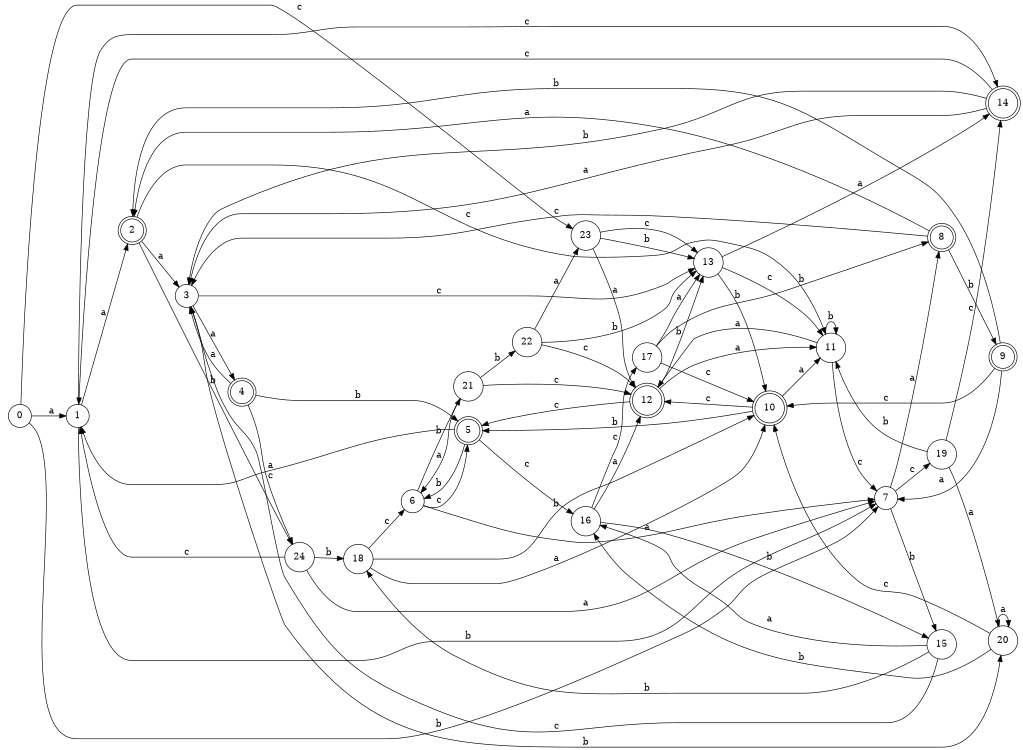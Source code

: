digraph n20_3 {
__start0 [label="" shape="none"];

rankdir=LR;
size="8,5";

s0 [style="filled", color="black", fillcolor="white" shape="circle", label="0"];
s1 [style="filled", color="black", fillcolor="white" shape="circle", label="1"];
s2 [style="rounded,filled", color="black", fillcolor="white" shape="doublecircle", label="2"];
s3 [style="filled", color="black", fillcolor="white" shape="circle", label="3"];
s4 [style="rounded,filled", color="black", fillcolor="white" shape="doublecircle", label="4"];
s5 [style="rounded,filled", color="black", fillcolor="white" shape="doublecircle", label="5"];
s6 [style="filled", color="black", fillcolor="white" shape="circle", label="6"];
s7 [style="filled", color="black", fillcolor="white" shape="circle", label="7"];
s8 [style="rounded,filled", color="black", fillcolor="white" shape="doublecircle", label="8"];
s9 [style="rounded,filled", color="black", fillcolor="white" shape="doublecircle", label="9"];
s10 [style="rounded,filled", color="black", fillcolor="white" shape="doublecircle", label="10"];
s11 [style="filled", color="black", fillcolor="white" shape="circle", label="11"];
s12 [style="rounded,filled", color="black", fillcolor="white" shape="doublecircle", label="12"];
s13 [style="filled", color="black", fillcolor="white" shape="circle", label="13"];
s14 [style="rounded,filled", color="black", fillcolor="white" shape="doublecircle", label="14"];
s15 [style="filled", color="black", fillcolor="white" shape="circle", label="15"];
s16 [style="filled", color="black", fillcolor="white" shape="circle", label="16"];
s17 [style="filled", color="black", fillcolor="white" shape="circle", label="17"];
s18 [style="filled", color="black", fillcolor="white" shape="circle", label="18"];
s19 [style="filled", color="black", fillcolor="white" shape="circle", label="19"];
s20 [style="filled", color="black", fillcolor="white" shape="circle", label="20"];
s21 [style="filled", color="black", fillcolor="white" shape="circle", label="21"];
s22 [style="filled", color="black", fillcolor="white" shape="circle", label="22"];
s23 [style="filled", color="black", fillcolor="white" shape="circle", label="23"];
s24 [style="filled", color="black", fillcolor="white" shape="circle", label="24"];
s0 -> s1 [label="a"];
s0 -> s7 [label="b"];
s0 -> s23 [label="c"];
s1 -> s2 [label="a"];
s1 -> s7 [label="b"];
s1 -> s14 [label="c"];
s2 -> s3 [label="a"];
s2 -> s24 [label="b"];
s2 -> s11 [label="c"];
s3 -> s4 [label="a"];
s3 -> s20 [label="b"];
s3 -> s13 [label="c"];
s4 -> s3 [label="a"];
s4 -> s5 [label="b"];
s4 -> s24 [label="c"];
s5 -> s1 [label="a"];
s5 -> s6 [label="b"];
s5 -> s16 [label="c"];
s6 -> s7 [label="a"];
s6 -> s21 [label="b"];
s6 -> s5 [label="c"];
s7 -> s8 [label="a"];
s7 -> s15 [label="b"];
s7 -> s19 [label="c"];
s8 -> s2 [label="a"];
s8 -> s9 [label="b"];
s8 -> s3 [label="c"];
s9 -> s7 [label="a"];
s9 -> s2 [label="b"];
s9 -> s10 [label="c"];
s10 -> s11 [label="a"];
s10 -> s5 [label="b"];
s10 -> s12 [label="c"];
s11 -> s12 [label="a"];
s11 -> s11 [label="b"];
s11 -> s7 [label="c"];
s12 -> s11 [label="a"];
s12 -> s13 [label="b"];
s12 -> s5 [label="c"];
s13 -> s14 [label="a"];
s13 -> s10 [label="b"];
s13 -> s11 [label="c"];
s14 -> s3 [label="a"];
s14 -> s3 [label="b"];
s14 -> s1 [label="c"];
s15 -> s16 [label="a"];
s15 -> s18 [label="b"];
s15 -> s3 [label="c"];
s16 -> s12 [label="a"];
s16 -> s15 [label="b"];
s16 -> s17 [label="c"];
s17 -> s13 [label="a"];
s17 -> s8 [label="b"];
s17 -> s10 [label="c"];
s18 -> s10 [label="a"];
s18 -> s10 [label="b"];
s18 -> s6 [label="c"];
s19 -> s20 [label="a"];
s19 -> s11 [label="b"];
s19 -> s14 [label="c"];
s20 -> s20 [label="a"];
s20 -> s16 [label="b"];
s20 -> s10 [label="c"];
s21 -> s6 [label="a"];
s21 -> s22 [label="b"];
s21 -> s12 [label="c"];
s22 -> s23 [label="a"];
s22 -> s13 [label="b"];
s22 -> s12 [label="c"];
s23 -> s12 [label="a"];
s23 -> s13 [label="b"];
s23 -> s13 [label="c"];
s24 -> s7 [label="a"];
s24 -> s18 [label="b"];
s24 -> s1 [label="c"];

}